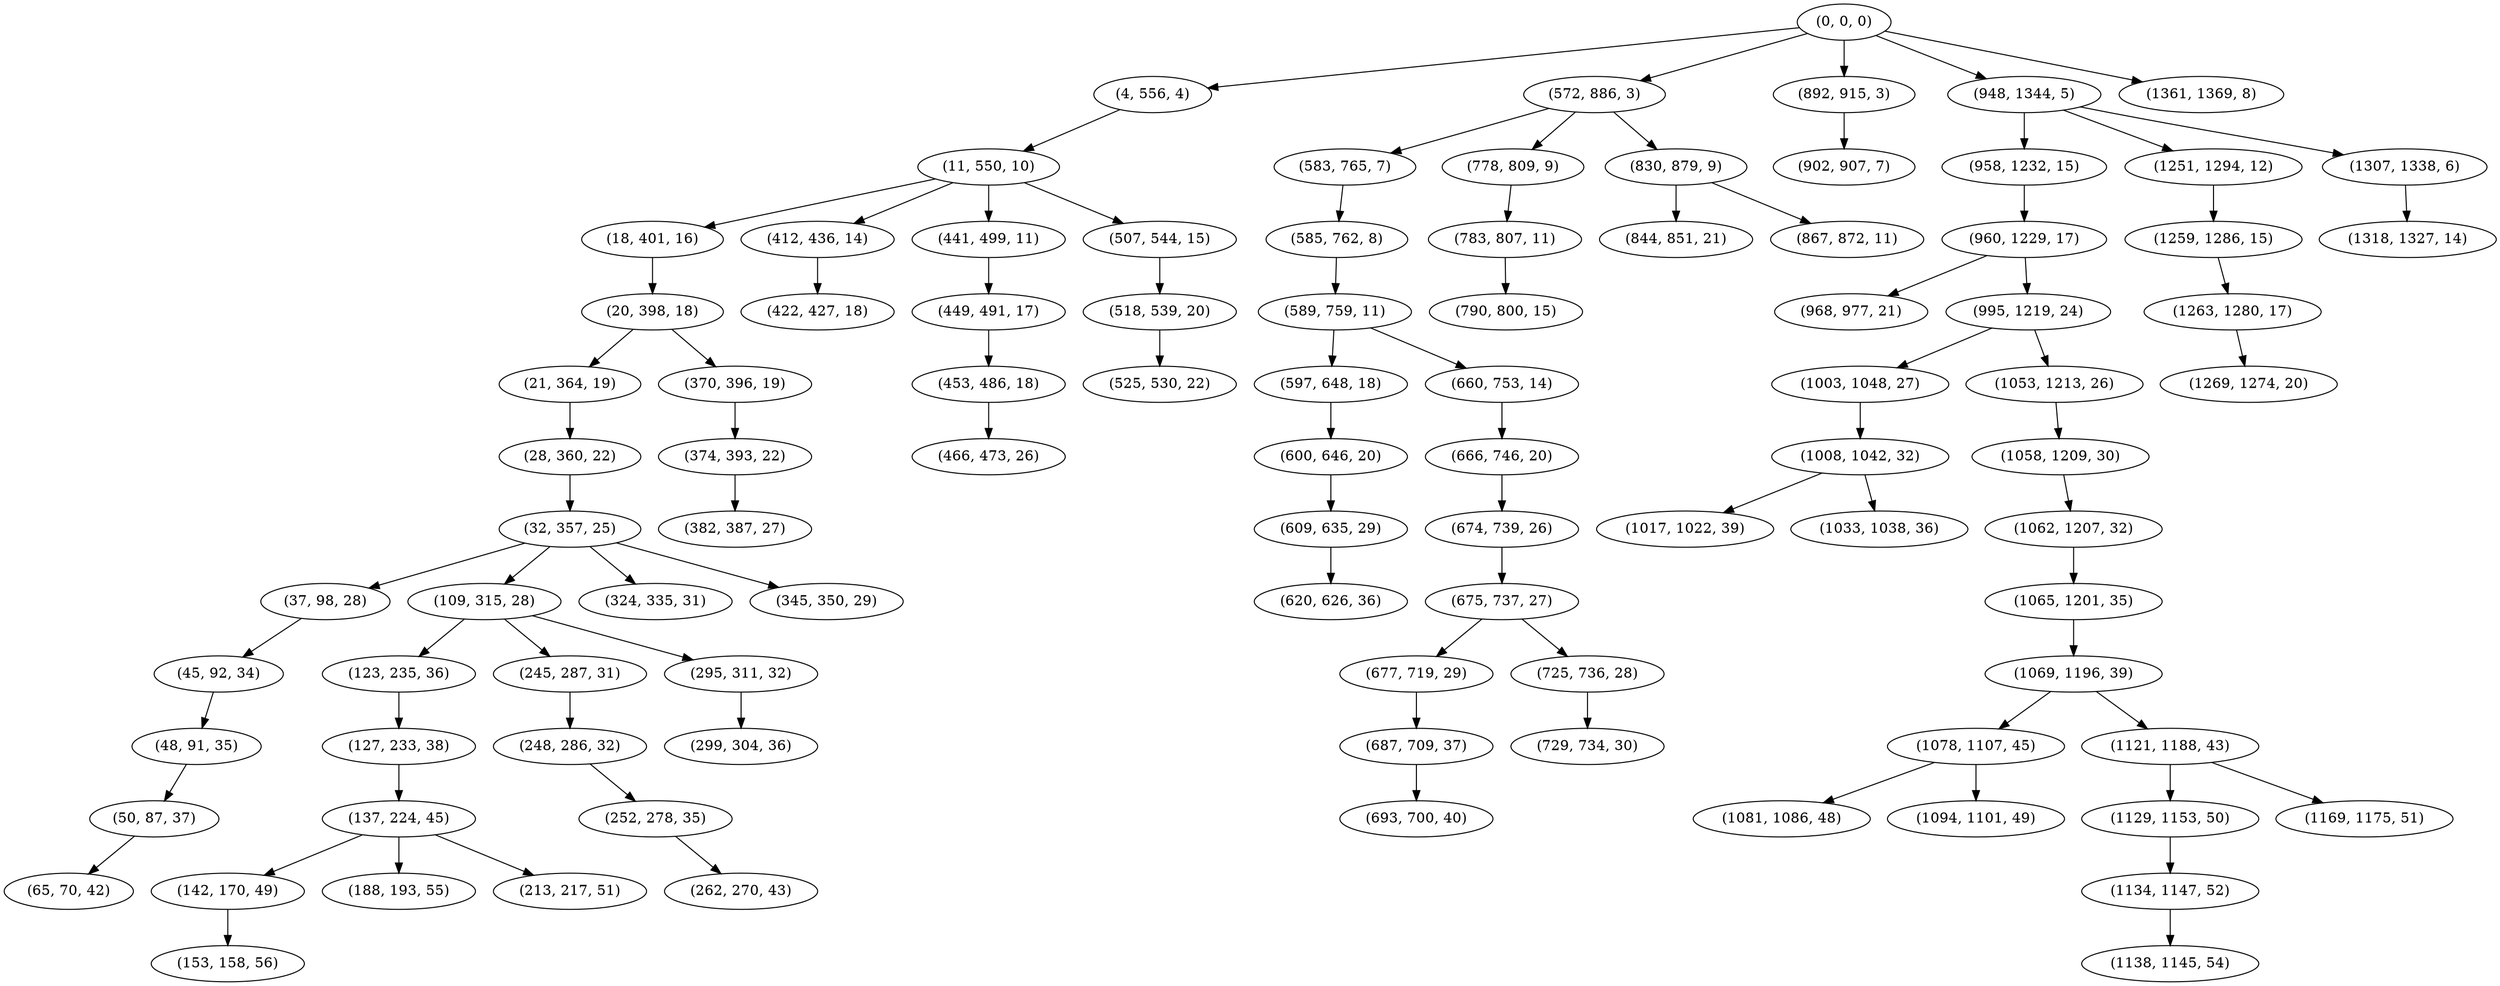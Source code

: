 digraph tree {
    "(0, 0, 0)";
    "(4, 556, 4)";
    "(11, 550, 10)";
    "(18, 401, 16)";
    "(20, 398, 18)";
    "(21, 364, 19)";
    "(28, 360, 22)";
    "(32, 357, 25)";
    "(37, 98, 28)";
    "(45, 92, 34)";
    "(48, 91, 35)";
    "(50, 87, 37)";
    "(65, 70, 42)";
    "(109, 315, 28)";
    "(123, 235, 36)";
    "(127, 233, 38)";
    "(137, 224, 45)";
    "(142, 170, 49)";
    "(153, 158, 56)";
    "(188, 193, 55)";
    "(213, 217, 51)";
    "(245, 287, 31)";
    "(248, 286, 32)";
    "(252, 278, 35)";
    "(262, 270, 43)";
    "(295, 311, 32)";
    "(299, 304, 36)";
    "(324, 335, 31)";
    "(345, 350, 29)";
    "(370, 396, 19)";
    "(374, 393, 22)";
    "(382, 387, 27)";
    "(412, 436, 14)";
    "(422, 427, 18)";
    "(441, 499, 11)";
    "(449, 491, 17)";
    "(453, 486, 18)";
    "(466, 473, 26)";
    "(507, 544, 15)";
    "(518, 539, 20)";
    "(525, 530, 22)";
    "(572, 886, 3)";
    "(583, 765, 7)";
    "(585, 762, 8)";
    "(589, 759, 11)";
    "(597, 648, 18)";
    "(600, 646, 20)";
    "(609, 635, 29)";
    "(620, 626, 36)";
    "(660, 753, 14)";
    "(666, 746, 20)";
    "(674, 739, 26)";
    "(675, 737, 27)";
    "(677, 719, 29)";
    "(687, 709, 37)";
    "(693, 700, 40)";
    "(725, 736, 28)";
    "(729, 734, 30)";
    "(778, 809, 9)";
    "(783, 807, 11)";
    "(790, 800, 15)";
    "(830, 879, 9)";
    "(844, 851, 21)";
    "(867, 872, 11)";
    "(892, 915, 3)";
    "(902, 907, 7)";
    "(948, 1344, 5)";
    "(958, 1232, 15)";
    "(960, 1229, 17)";
    "(968, 977, 21)";
    "(995, 1219, 24)";
    "(1003, 1048, 27)";
    "(1008, 1042, 32)";
    "(1017, 1022, 39)";
    "(1033, 1038, 36)";
    "(1053, 1213, 26)";
    "(1058, 1209, 30)";
    "(1062, 1207, 32)";
    "(1065, 1201, 35)";
    "(1069, 1196, 39)";
    "(1078, 1107, 45)";
    "(1081, 1086, 48)";
    "(1094, 1101, 49)";
    "(1121, 1188, 43)";
    "(1129, 1153, 50)";
    "(1134, 1147, 52)";
    "(1138, 1145, 54)";
    "(1169, 1175, 51)";
    "(1251, 1294, 12)";
    "(1259, 1286, 15)";
    "(1263, 1280, 17)";
    "(1269, 1274, 20)";
    "(1307, 1338, 6)";
    "(1318, 1327, 14)";
    "(1361, 1369, 8)";
    "(0, 0, 0)" -> "(4, 556, 4)";
    "(0, 0, 0)" -> "(572, 886, 3)";
    "(0, 0, 0)" -> "(892, 915, 3)";
    "(0, 0, 0)" -> "(948, 1344, 5)";
    "(0, 0, 0)" -> "(1361, 1369, 8)";
    "(4, 556, 4)" -> "(11, 550, 10)";
    "(11, 550, 10)" -> "(18, 401, 16)";
    "(11, 550, 10)" -> "(412, 436, 14)";
    "(11, 550, 10)" -> "(441, 499, 11)";
    "(11, 550, 10)" -> "(507, 544, 15)";
    "(18, 401, 16)" -> "(20, 398, 18)";
    "(20, 398, 18)" -> "(21, 364, 19)";
    "(20, 398, 18)" -> "(370, 396, 19)";
    "(21, 364, 19)" -> "(28, 360, 22)";
    "(28, 360, 22)" -> "(32, 357, 25)";
    "(32, 357, 25)" -> "(37, 98, 28)";
    "(32, 357, 25)" -> "(109, 315, 28)";
    "(32, 357, 25)" -> "(324, 335, 31)";
    "(32, 357, 25)" -> "(345, 350, 29)";
    "(37, 98, 28)" -> "(45, 92, 34)";
    "(45, 92, 34)" -> "(48, 91, 35)";
    "(48, 91, 35)" -> "(50, 87, 37)";
    "(50, 87, 37)" -> "(65, 70, 42)";
    "(109, 315, 28)" -> "(123, 235, 36)";
    "(109, 315, 28)" -> "(245, 287, 31)";
    "(109, 315, 28)" -> "(295, 311, 32)";
    "(123, 235, 36)" -> "(127, 233, 38)";
    "(127, 233, 38)" -> "(137, 224, 45)";
    "(137, 224, 45)" -> "(142, 170, 49)";
    "(137, 224, 45)" -> "(188, 193, 55)";
    "(137, 224, 45)" -> "(213, 217, 51)";
    "(142, 170, 49)" -> "(153, 158, 56)";
    "(245, 287, 31)" -> "(248, 286, 32)";
    "(248, 286, 32)" -> "(252, 278, 35)";
    "(252, 278, 35)" -> "(262, 270, 43)";
    "(295, 311, 32)" -> "(299, 304, 36)";
    "(370, 396, 19)" -> "(374, 393, 22)";
    "(374, 393, 22)" -> "(382, 387, 27)";
    "(412, 436, 14)" -> "(422, 427, 18)";
    "(441, 499, 11)" -> "(449, 491, 17)";
    "(449, 491, 17)" -> "(453, 486, 18)";
    "(453, 486, 18)" -> "(466, 473, 26)";
    "(507, 544, 15)" -> "(518, 539, 20)";
    "(518, 539, 20)" -> "(525, 530, 22)";
    "(572, 886, 3)" -> "(583, 765, 7)";
    "(572, 886, 3)" -> "(778, 809, 9)";
    "(572, 886, 3)" -> "(830, 879, 9)";
    "(583, 765, 7)" -> "(585, 762, 8)";
    "(585, 762, 8)" -> "(589, 759, 11)";
    "(589, 759, 11)" -> "(597, 648, 18)";
    "(589, 759, 11)" -> "(660, 753, 14)";
    "(597, 648, 18)" -> "(600, 646, 20)";
    "(600, 646, 20)" -> "(609, 635, 29)";
    "(609, 635, 29)" -> "(620, 626, 36)";
    "(660, 753, 14)" -> "(666, 746, 20)";
    "(666, 746, 20)" -> "(674, 739, 26)";
    "(674, 739, 26)" -> "(675, 737, 27)";
    "(675, 737, 27)" -> "(677, 719, 29)";
    "(675, 737, 27)" -> "(725, 736, 28)";
    "(677, 719, 29)" -> "(687, 709, 37)";
    "(687, 709, 37)" -> "(693, 700, 40)";
    "(725, 736, 28)" -> "(729, 734, 30)";
    "(778, 809, 9)" -> "(783, 807, 11)";
    "(783, 807, 11)" -> "(790, 800, 15)";
    "(830, 879, 9)" -> "(844, 851, 21)";
    "(830, 879, 9)" -> "(867, 872, 11)";
    "(892, 915, 3)" -> "(902, 907, 7)";
    "(948, 1344, 5)" -> "(958, 1232, 15)";
    "(948, 1344, 5)" -> "(1251, 1294, 12)";
    "(948, 1344, 5)" -> "(1307, 1338, 6)";
    "(958, 1232, 15)" -> "(960, 1229, 17)";
    "(960, 1229, 17)" -> "(968, 977, 21)";
    "(960, 1229, 17)" -> "(995, 1219, 24)";
    "(995, 1219, 24)" -> "(1003, 1048, 27)";
    "(995, 1219, 24)" -> "(1053, 1213, 26)";
    "(1003, 1048, 27)" -> "(1008, 1042, 32)";
    "(1008, 1042, 32)" -> "(1017, 1022, 39)";
    "(1008, 1042, 32)" -> "(1033, 1038, 36)";
    "(1053, 1213, 26)" -> "(1058, 1209, 30)";
    "(1058, 1209, 30)" -> "(1062, 1207, 32)";
    "(1062, 1207, 32)" -> "(1065, 1201, 35)";
    "(1065, 1201, 35)" -> "(1069, 1196, 39)";
    "(1069, 1196, 39)" -> "(1078, 1107, 45)";
    "(1069, 1196, 39)" -> "(1121, 1188, 43)";
    "(1078, 1107, 45)" -> "(1081, 1086, 48)";
    "(1078, 1107, 45)" -> "(1094, 1101, 49)";
    "(1121, 1188, 43)" -> "(1129, 1153, 50)";
    "(1121, 1188, 43)" -> "(1169, 1175, 51)";
    "(1129, 1153, 50)" -> "(1134, 1147, 52)";
    "(1134, 1147, 52)" -> "(1138, 1145, 54)";
    "(1251, 1294, 12)" -> "(1259, 1286, 15)";
    "(1259, 1286, 15)" -> "(1263, 1280, 17)";
    "(1263, 1280, 17)" -> "(1269, 1274, 20)";
    "(1307, 1338, 6)" -> "(1318, 1327, 14)";
}
